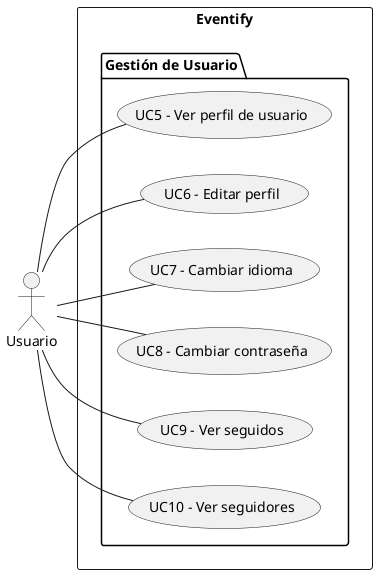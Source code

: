 @startuml UseCaseDiagramUserManagement
    left to right direction
    actor "Usuario" as usuario
    rectangle "Eventify" {
        package "Gestión de Usuario" {
            usecase "UC5 - Ver perfil de usuario" as verPerfil
            usecase "UC6 - Editar perfil" as editarPerfil
            usecase "UC7 - Cambiar idioma" as cambiarIdioma
            usecase "UC8 - Cambiar contraseña" as cambiarContrasena
            usecase "UC9 - Ver seguidos" as verSeguidos
            usecase "UC10 - Ver seguidores" as verSeguidores
        }
    }

    usuario -- verPerfil
    usuario -- editarPerfil
    usuario -- cambiarIdioma
    usuario -- cambiarContrasena
    usuario -- verSeguidos
    usuario -- verSeguidores
@enduml